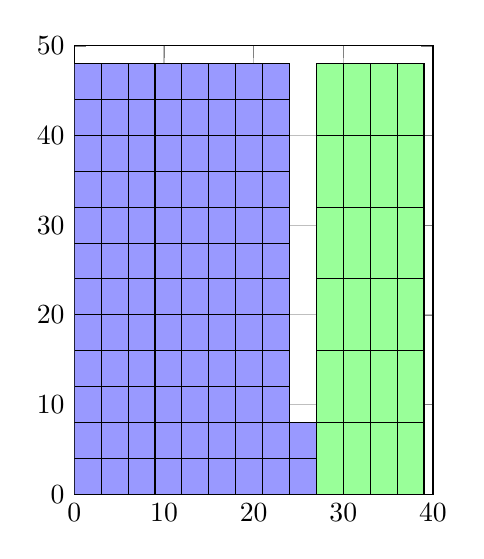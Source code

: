 \begin{tikzpicture}
	\begin{axis}[axis equal image, xmin=0, xmax=40, ymin=0, ymax=50, grid=major]
		\filldraw[draw=black,fill=blue!40,pattern=,pattern color=blue!40] (axis cs:0.0,0.0) rectangle (axis cs:3.0,4.0);
		\filldraw[draw=black,fill=blue!40,pattern=,pattern color=blue!40] (axis cs:0.0,4.0) rectangle (axis cs:3.0,8.0);
		\filldraw[draw=black,fill=blue!40,pattern=,pattern color=blue!40] (axis cs:0.0,8.0) rectangle (axis cs:3.0,12.0);
		\filldraw[draw=black,fill=blue!40,pattern=,pattern color=blue!40] (axis cs:0.0,12.0) rectangle (axis cs:3.0,16.0);
		\filldraw[draw=black,fill=blue!40,pattern=,pattern color=blue!40] (axis cs:0.0,16.0) rectangle (axis cs:3.0,20.0);
		\filldraw[draw=black,fill=blue!40,pattern=,pattern color=blue!40] (axis cs:0.0,20.0) rectangle (axis cs:3.0,24.0);
		\filldraw[draw=black,fill=blue!40,pattern=,pattern color=blue!40] (axis cs:0.0,24.0) rectangle (axis cs:3.0,28.0);
		\filldraw[draw=black,fill=blue!40,pattern=,pattern color=blue!40] (axis cs:0.0,28.0) rectangle (axis cs:3.0,32.0);
		\filldraw[draw=black,fill=blue!40,pattern=,pattern color=blue!40] (axis cs:0.0,32.0) rectangle (axis cs:3.0,36.0);
		\filldraw[draw=black,fill=blue!40,pattern=,pattern color=blue!40] (axis cs:0.0,36.0) rectangle (axis cs:3.0,40.0);
		\filldraw[draw=black,fill=blue!40,pattern=,pattern color=blue!40] (axis cs:0.0,40.0) rectangle (axis cs:3.0,44.0);
		\filldraw[draw=black,fill=blue!40,pattern=,pattern color=blue!40] (axis cs:0.0,44.0) rectangle (axis cs:3.0,48.0);
		\filldraw[draw=black,fill=blue!40,pattern=,pattern color=blue!40] (axis cs:3.0,0.0) rectangle (axis cs:6.0,4.0);
		\filldraw[draw=black,fill=blue!40,pattern=,pattern color=blue!40] (axis cs:3.0,4.0) rectangle (axis cs:6.0,8.0);
		\filldraw[draw=black,fill=blue!40,pattern=,pattern color=blue!40] (axis cs:3.0,8.0) rectangle (axis cs:6.0,12.0);
		\filldraw[draw=black,fill=blue!40,pattern=,pattern color=blue!40] (axis cs:3.0,12.0) rectangle (axis cs:6.0,16.0);
		\filldraw[draw=black,fill=blue!40,pattern=,pattern color=blue!40] (axis cs:3.0,16.0) rectangle (axis cs:6.0,20.0);
		\filldraw[draw=black,fill=blue!40,pattern=,pattern color=blue!40] (axis cs:3.0,20.0) rectangle (axis cs:6.0,24.0);
		\filldraw[draw=black,fill=blue!40,pattern=,pattern color=blue!40] (axis cs:3.0,24.0) rectangle (axis cs:6.0,28.0);
		\filldraw[draw=black,fill=blue!40,pattern=,pattern color=blue!40] (axis cs:3.0,28.0) rectangle (axis cs:6.0,32.0);
		\filldraw[draw=black,fill=blue!40,pattern=,pattern color=blue!40] (axis cs:3.0,32.0) rectangle (axis cs:6.0,36.0);
		\filldraw[draw=black,fill=blue!40,pattern=,pattern color=blue!40] (axis cs:3.0,36.0) rectangle (axis cs:6.0,40.0);
		\filldraw[draw=black,fill=blue!40,pattern=,pattern color=blue!40] (axis cs:3.0,40.0) rectangle (axis cs:6.0,44.0);
		\filldraw[draw=black,fill=blue!40,pattern=,pattern color=blue!40] (axis cs:3.0,44.0) rectangle (axis cs:6.0,48.0);
		\filldraw[draw=black,fill=blue!40,pattern=,pattern color=blue!40] (axis cs:6.0,0.0) rectangle (axis cs:9.0,4.0);
		\filldraw[draw=black,fill=blue!40,pattern=,pattern color=blue!40] (axis cs:6.0,4.0) rectangle (axis cs:9.0,8.0);
		\filldraw[draw=black,fill=blue!40,pattern=,pattern color=blue!40] (axis cs:6.0,8.0) rectangle (axis cs:9.0,12.0);
		\filldraw[draw=black,fill=blue!40,pattern=,pattern color=blue!40] (axis cs:6.0,12.0) rectangle (axis cs:9.0,16.0);
		\filldraw[draw=black,fill=blue!40,pattern=,pattern color=blue!40] (axis cs:6.0,16.0) rectangle (axis cs:9.0,20.0);
		\filldraw[draw=black,fill=blue!40,pattern=,pattern color=blue!40] (axis cs:6.0,20.0) rectangle (axis cs:9.0,24.0);
		\filldraw[draw=black,fill=blue!40,pattern=,pattern color=blue!40] (axis cs:6.0,24.0) rectangle (axis cs:9.0,28.0);
		\filldraw[draw=black,fill=blue!40,pattern=,pattern color=blue!40] (axis cs:6.0,28.0) rectangle (axis cs:9.0,32.0);
		\filldraw[draw=black,fill=blue!40,pattern=,pattern color=blue!40] (axis cs:6.0,32.0) rectangle (axis cs:9.0,36.0);
		\filldraw[draw=black,fill=blue!40,pattern=,pattern color=blue!40] (axis cs:6.0,36.0) rectangle (axis cs:9.0,40.0);
		\filldraw[draw=black,fill=blue!40,pattern=,pattern color=blue!40] (axis cs:6.0,40.0) rectangle (axis cs:9.0,44.0);
		\filldraw[draw=black,fill=blue!40,pattern=,pattern color=blue!40] (axis cs:6.0,44.0) rectangle (axis cs:9.0,48.0);
		\filldraw[draw=black,fill=blue!40,pattern=,pattern color=blue!40] (axis cs:9.0,0.0) rectangle (axis cs:12.0,4.0);
		\filldraw[draw=black,fill=blue!40,pattern=,pattern color=blue!40] (axis cs:9.0,4.0) rectangle (axis cs:12.0,8.0);
		\filldraw[draw=black,fill=blue!40,pattern=,pattern color=blue!40] (axis cs:9.0,8.0) rectangle (axis cs:12.0,12.0);
		\filldraw[draw=black,fill=blue!40,pattern=,pattern color=blue!40] (axis cs:9.0,12.0) rectangle (axis cs:12.0,16.0);
		\filldraw[draw=black,fill=blue!40,pattern=,pattern color=blue!40] (axis cs:9.0,16.0) rectangle (axis cs:12.0,20.0);
		\filldraw[draw=black,fill=blue!40,pattern=,pattern color=blue!40] (axis cs:9.0,20.0) rectangle (axis cs:12.0,24.0);
		\filldraw[draw=black,fill=blue!40,pattern=,pattern color=blue!40] (axis cs:9.0,24.0) rectangle (axis cs:12.0,28.0);
		\filldraw[draw=black,fill=blue!40,pattern=,pattern color=blue!40] (axis cs:9.0,28.0) rectangle (axis cs:12.0,32.0);
		\filldraw[draw=black,fill=blue!40,pattern=,pattern color=blue!40] (axis cs:9.0,32.0) rectangle (axis cs:12.0,36.0);
		\filldraw[draw=black,fill=blue!40,pattern=,pattern color=blue!40] (axis cs:9.0,36.0) rectangle (axis cs:12.0,40.0);
		\filldraw[draw=black,fill=blue!40,pattern=,pattern color=blue!40] (axis cs:9.0,40.0) rectangle (axis cs:12.0,44.0);
		\filldraw[draw=black,fill=blue!40,pattern=,pattern color=blue!40] (axis cs:9.0,44.0) rectangle (axis cs:12.0,48.0);
		\filldraw[draw=black,fill=blue!40,pattern=,pattern color=blue!40] (axis cs:12.0,0.0) rectangle (axis cs:15.0,4.0);
		\filldraw[draw=black,fill=blue!40,pattern=,pattern color=blue!40] (axis cs:12.0,4.0) rectangle (axis cs:15.0,8.0);
		\filldraw[draw=black,fill=blue!40,pattern=,pattern color=blue!40] (axis cs:12.0,8.0) rectangle (axis cs:15.0,12.0);
		\filldraw[draw=black,fill=blue!40,pattern=,pattern color=blue!40] (axis cs:12.0,12.0) rectangle (axis cs:15.0,16.0);
		\filldraw[draw=black,fill=blue!40,pattern=,pattern color=blue!40] (axis cs:12.0,16.0) rectangle (axis cs:15.0,20.0);
		\filldraw[draw=black,fill=blue!40,pattern=,pattern color=blue!40] (axis cs:12.0,20.0) rectangle (axis cs:15.0,24.0);
		\filldraw[draw=black,fill=blue!40,pattern=,pattern color=blue!40] (axis cs:12.0,24.0) rectangle (axis cs:15.0,28.0);
		\filldraw[draw=black,fill=blue!40,pattern=,pattern color=blue!40] (axis cs:12.0,28.0) rectangle (axis cs:15.0,32.0);
		\filldraw[draw=black,fill=blue!40,pattern=,pattern color=blue!40] (axis cs:12.0,32.0) rectangle (axis cs:15.0,36.0);
		\filldraw[draw=black,fill=blue!40,pattern=,pattern color=blue!40] (axis cs:12.0,36.0) rectangle (axis cs:15.0,40.0);
		\filldraw[draw=black,fill=blue!40,pattern=,pattern color=blue!40] (axis cs:12.0,40.0) rectangle (axis cs:15.0,44.0);
		\filldraw[draw=black,fill=blue!40,pattern=,pattern color=blue!40] (axis cs:12.0,44.0) rectangle (axis cs:15.0,48.0);
		\filldraw[draw=black,fill=blue!40,pattern=,pattern color=blue!40] (axis cs:15.0,0.0) rectangle (axis cs:18.0,4.0);
		\filldraw[draw=black,fill=blue!40,pattern=,pattern color=blue!40] (axis cs:15.0,4.0) rectangle (axis cs:18.0,8.0);
		\filldraw[draw=black,fill=blue!40,pattern=,pattern color=blue!40] (axis cs:15.0,8.0) rectangle (axis cs:18.0,12.0);
		\filldraw[draw=black,fill=blue!40,pattern=,pattern color=blue!40] (axis cs:15.0,12.0) rectangle (axis cs:18.0,16.0);
		\filldraw[draw=black,fill=blue!40,pattern=,pattern color=blue!40] (axis cs:15.0,16.0) rectangle (axis cs:18.0,20.0);
		\filldraw[draw=black,fill=blue!40,pattern=,pattern color=blue!40] (axis cs:15.0,20.0) rectangle (axis cs:18.0,24.0);
		\filldraw[draw=black,fill=blue!40,pattern=,pattern color=blue!40] (axis cs:15.0,24.0) rectangle (axis cs:18.0,28.0);
		\filldraw[draw=black,fill=blue!40,pattern=,pattern color=blue!40] (axis cs:15.0,28.0) rectangle (axis cs:18.0,32.0);
		\filldraw[draw=black,fill=blue!40,pattern=,pattern color=blue!40] (axis cs:15.0,32.0) rectangle (axis cs:18.0,36.0);
		\filldraw[draw=black,fill=blue!40,pattern=,pattern color=blue!40] (axis cs:15.0,36.0) rectangle (axis cs:18.0,40.0);
		\filldraw[draw=black,fill=blue!40,pattern=,pattern color=blue!40] (axis cs:15.0,40.0) rectangle (axis cs:18.0,44.0);
		\filldraw[draw=black,fill=blue!40,pattern=,pattern color=blue!40] (axis cs:15.0,44.0) rectangle (axis cs:18.0,48.0);
		\filldraw[draw=black,fill=blue!40,pattern=,pattern color=blue!40] (axis cs:18.0,0.0) rectangle (axis cs:21.0,4.0);
		\filldraw[draw=black,fill=blue!40,pattern=,pattern color=blue!40] (axis cs:18.0,4.0) rectangle (axis cs:21.0,8.0);
		\filldraw[draw=black,fill=blue!40,pattern=,pattern color=blue!40] (axis cs:18.0,8.0) rectangle (axis cs:21.0,12.0);
		\filldraw[draw=black,fill=blue!40,pattern=,pattern color=blue!40] (axis cs:18.0,12.0) rectangle (axis cs:21.0,16.0);
		\filldraw[draw=black,fill=blue!40,pattern=,pattern color=blue!40] (axis cs:18.0,16.0) rectangle (axis cs:21.0,20.0);
		\filldraw[draw=black,fill=blue!40,pattern=,pattern color=blue!40] (axis cs:18.0,20.0) rectangle (axis cs:21.0,24.0);
		\filldraw[draw=black,fill=blue!40,pattern=,pattern color=blue!40] (axis cs:18.0,24.0) rectangle (axis cs:21.0,28.0);
		\filldraw[draw=black,fill=blue!40,pattern=,pattern color=blue!40] (axis cs:18.0,28.0) rectangle (axis cs:21.0,32.0);
		\filldraw[draw=black,fill=blue!40,pattern=,pattern color=blue!40] (axis cs:18.0,32.0) rectangle (axis cs:21.0,36.0);
		\filldraw[draw=black,fill=blue!40,pattern=,pattern color=blue!40] (axis cs:18.0,36.0) rectangle (axis cs:21.0,40.0);
		\filldraw[draw=black,fill=blue!40,pattern=,pattern color=blue!40] (axis cs:18.0,40.0) rectangle (axis cs:21.0,44.0);
		\filldraw[draw=black,fill=blue!40,pattern=,pattern color=blue!40] (axis cs:18.0,44.0) rectangle (axis cs:21.0,48.0);
		\filldraw[draw=black,fill=blue!40,pattern=,pattern color=blue!40] (axis cs:21.0,0.0) rectangle (axis cs:24.0,4.0);
		\filldraw[draw=black,fill=blue!40,pattern=,pattern color=blue!40] (axis cs:21.0,4.0) rectangle (axis cs:24.0,8.0);
		\filldraw[draw=black,fill=blue!40,pattern=,pattern color=blue!40] (axis cs:21.0,8.0) rectangle (axis cs:24.0,12.0);
		\filldraw[draw=black,fill=blue!40,pattern=,pattern color=blue!40] (axis cs:21.0,12.0) rectangle (axis cs:24.0,16.0);
		\filldraw[draw=black,fill=blue!40,pattern=,pattern color=blue!40] (axis cs:21.0,16.0) rectangle (axis cs:24.0,20.0);
		\filldraw[draw=black,fill=blue!40,pattern=,pattern color=blue!40] (axis cs:21.0,20.0) rectangle (axis cs:24.0,24.0);
		\filldraw[draw=black,fill=blue!40,pattern=,pattern color=blue!40] (axis cs:21.0,24.0) rectangle (axis cs:24.0,28.0);
		\filldraw[draw=black,fill=blue!40,pattern=,pattern color=blue!40] (axis cs:21.0,28.0) rectangle (axis cs:24.0,32.0);
		\filldraw[draw=black,fill=blue!40,pattern=,pattern color=blue!40] (axis cs:21.0,32.0) rectangle (axis cs:24.0,36.0);
		\filldraw[draw=black,fill=blue!40,pattern=,pattern color=blue!40] (axis cs:21.0,36.0) rectangle (axis cs:24.0,40.0);
		\filldraw[draw=black,fill=blue!40,pattern=,pattern color=blue!40] (axis cs:21.0,40.0) rectangle (axis cs:24.0,44.0);
		\filldraw[draw=black,fill=blue!40,pattern=,pattern color=blue!40] (axis cs:21.0,44.0) rectangle (axis cs:24.0,48.0);
		\filldraw[draw=black,fill=blue!40,pattern=,pattern color=blue!40] (axis cs:24,0) rectangle (axis cs:27,4);
		\filldraw[draw=black,fill=blue!40,pattern=,pattern color=blue!40] (axis cs:24,4) rectangle (axis cs:27,8);
		\filldraw[draw=black,fill=green!40,pattern=,pattern color=green!40] (axis cs:27.0,0.0) rectangle (axis cs:30.0,8.0);
		\filldraw[draw=black,fill=green!40,pattern=,pattern color=green!40] (axis cs:27.0,8.0) rectangle (axis cs:30.0,16.0);
		\filldraw[draw=black,fill=green!40,pattern=,pattern color=green!40] (axis cs:27.0,16.0) rectangle (axis cs:30.0,24.0);
		\filldraw[draw=black,fill=green!40,pattern=,pattern color=green!40] (axis cs:27.0,24.0) rectangle (axis cs:30.0,32.0);
		\filldraw[draw=black,fill=green!40,pattern=,pattern color=green!40] (axis cs:27.0,32.0) rectangle (axis cs:30.0,40.0);
		\filldraw[draw=black,fill=green!40,pattern=,pattern color=green!40] (axis cs:27.0,40.0) rectangle (axis cs:30.0,48.0);
		\filldraw[draw=black,fill=green!40,pattern=,pattern color=green!40] (axis cs:30.0,0.0) rectangle (axis cs:33.0,8.0);
		\filldraw[draw=black,fill=green!40,pattern=,pattern color=green!40] (axis cs:30.0,8.0) rectangle (axis cs:33.0,16.0);
		\filldraw[draw=black,fill=green!40,pattern=,pattern color=green!40] (axis cs:30.0,16.0) rectangle (axis cs:33.0,24.0);
		\filldraw[draw=black,fill=green!40,pattern=,pattern color=green!40] (axis cs:30.0,24.0) rectangle (axis cs:33.0,32.0);
		\filldraw[draw=black,fill=green!40,pattern=,pattern color=green!40] (axis cs:30.0,32.0) rectangle (axis cs:33.0,40.0);
		\filldraw[draw=black,fill=green!40,pattern=,pattern color=green!40] (axis cs:30.0,40.0) rectangle (axis cs:33.0,48.0);
		\filldraw[draw=black,fill=green!40,pattern=,pattern color=green!40] (axis cs:33.0,0.0) rectangle (axis cs:36.0,8.0);
		\filldraw[draw=black,fill=green!40,pattern=,pattern color=green!40] (axis cs:33.0,8.0) rectangle (axis cs:36.0,16.0);
		\filldraw[draw=black,fill=green!40,pattern=,pattern color=green!40] (axis cs:33.0,16.0) rectangle (axis cs:36.0,24.0);
		\filldraw[draw=black,fill=green!40,pattern=,pattern color=green!40] (axis cs:33.0,24.0) rectangle (axis cs:36.0,32.0);
		\filldraw[draw=black,fill=green!40,pattern=,pattern color=green!40] (axis cs:33.0,32.0) rectangle (axis cs:36.0,40.0);
		\filldraw[draw=black,fill=green!40,pattern=,pattern color=green!40] (axis cs:33.0,40.0) rectangle (axis cs:36.0,48.0);
		\filldraw[draw=black,fill=green!40,pattern=,pattern color=green!40] (axis cs:36.0,0.0) rectangle (axis cs:39.0,8.0);
		\filldraw[draw=black,fill=green!40,pattern=,pattern color=green!40] (axis cs:36.0,8.0) rectangle (axis cs:39.0,16.0);
		\filldraw[draw=black,fill=green!40,pattern=,pattern color=green!40] (axis cs:36.0,16.0) rectangle (axis cs:39.0,24.0);
		\filldraw[draw=black,fill=green!40,pattern=,pattern color=green!40] (axis cs:36.0,24.0) rectangle (axis cs:39.0,32.0);
		\filldraw[draw=black,fill=green!40,pattern=,pattern color=green!40] (axis cs:36.0,32.0) rectangle (axis cs:39.0,40.0);
		\filldraw[draw=black,fill=green!40,pattern=,pattern color=green!40] (axis cs:36.0,40.0) rectangle (axis cs:39.0,48.0);
	\end{axis}
\end{tikzpicture}